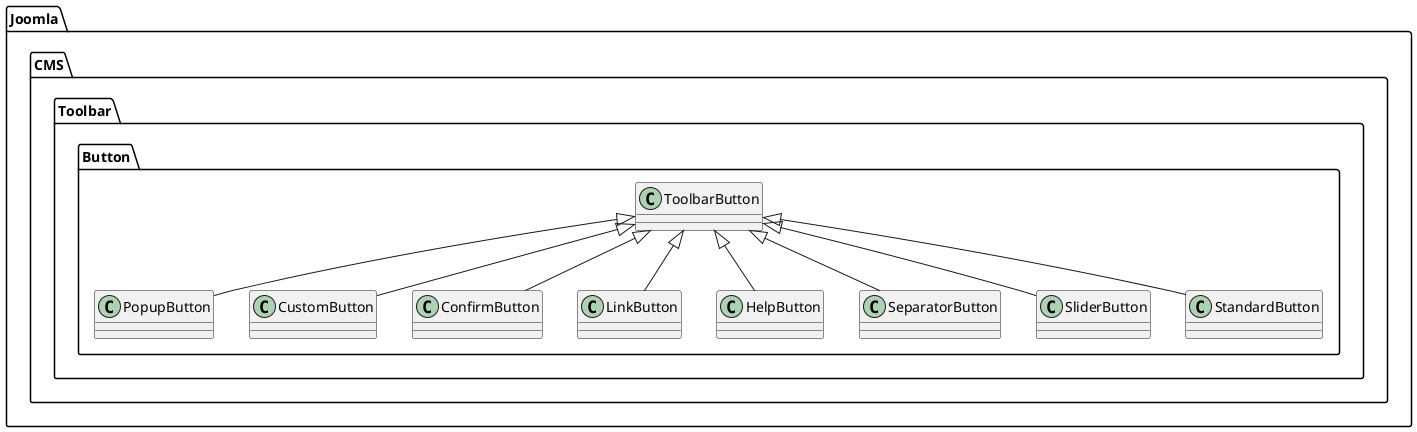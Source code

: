 @startuml
class Joomla.CMS.Toolbar.Button.PopupButton
Joomla.CMS.Toolbar.Button.ToolbarButton <|-- Joomla.CMS.Toolbar.Button.PopupButton

class Joomla.CMS.Toolbar.Button.CustomButton
Joomla.CMS.Toolbar.Button.ToolbarButton <|-- Joomla.CMS.Toolbar.Button.CustomButton
class Joomla.CMS.Toolbar.Button.ConfirmButton
Joomla.CMS.Toolbar.Button.ToolbarButton <|-- Joomla.CMS.Toolbar.Button.ConfirmButton
class Joomla.CMS.Toolbar.Button.LinkButton
Joomla.CMS.Toolbar.Button.ToolbarButton <|-- Joomla.CMS.Toolbar.Button.LinkButton
class Joomla.CMS.Toolbar.Button.HelpButton
Joomla.CMS.Toolbar.Button.ToolbarButton <|-- Joomla.CMS.Toolbar.Button.HelpButton
class Joomla.CMS.Toolbar.Button.SeparatorButton
Joomla.CMS.Toolbar.Button.ToolbarButton <|-- Joomla.CMS.Toolbar.Button.SeparatorButton
class Joomla.CMS.Toolbar.Button.SliderButton
Joomla.CMS.Toolbar.Button.ToolbarButton <|-- Joomla.CMS.Toolbar.Button.SliderButton
class Joomla.CMS.Toolbar.Button.StandardButton
Joomla.CMS.Toolbar.Button.ToolbarButton <|-- Joomla.CMS.Toolbar.Button.StandardButton
@enduml
